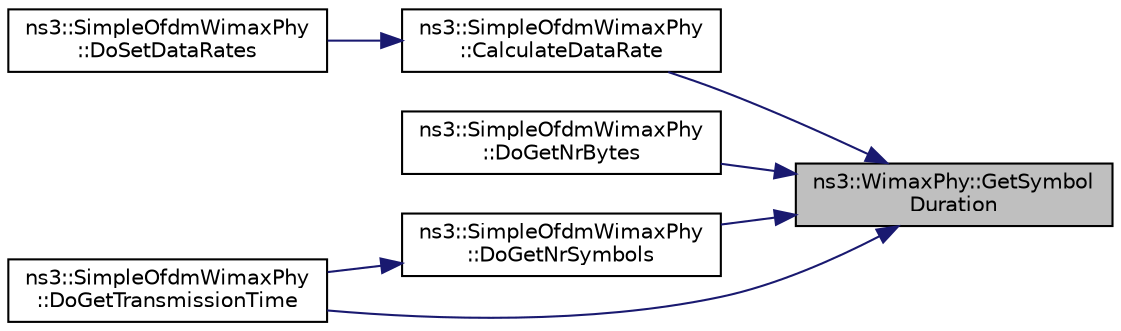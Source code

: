 digraph "ns3::WimaxPhy::GetSymbolDuration"
{
 // LATEX_PDF_SIZE
  edge [fontname="Helvetica",fontsize="10",labelfontname="Helvetica",labelfontsize="10"];
  node [fontname="Helvetica",fontsize="10",shape=record];
  rankdir="RL";
  Node1 [label="ns3::WimaxPhy::GetSymbol\lDuration",height=0.2,width=0.4,color="black", fillcolor="grey75", style="filled", fontcolor="black",tooltip="Get the OFDM symbol duration."];
  Node1 -> Node2 [dir="back",color="midnightblue",fontsize="10",style="solid",fontname="Helvetica"];
  Node2 [label="ns3::SimpleOfdmWimaxPhy\l::CalculateDataRate",height=0.2,width=0.4,color="black", fillcolor="white", style="filled",URL="$classns3_1_1_simple_ofdm_wimax_phy.html#a1f8bbd76211b6cdda9477a5af6029b4a",tooltip="Calculate data rate."];
  Node2 -> Node3 [dir="back",color="midnightblue",fontsize="10",style="solid",fontname="Helvetica"];
  Node3 [label="ns3::SimpleOfdmWimaxPhy\l::DoSetDataRates",height=0.2,width=0.4,color="black", fillcolor="white", style="filled",URL="$classns3_1_1_simple_ofdm_wimax_phy.html#ae036ca37d85b2ec3f63deb56fce726c7",tooltip="Set data rates."];
  Node1 -> Node4 [dir="back",color="midnightblue",fontsize="10",style="solid",fontname="Helvetica"];
  Node4 [label="ns3::SimpleOfdmWimaxPhy\l::DoGetNrBytes",height=0.2,width=0.4,color="black", fillcolor="white", style="filled",URL="$classns3_1_1_simple_ofdm_wimax_phy.html#a7f56e86a3265997f6b52fa29edf6532f",tooltip="Get number of bytes."];
  Node1 -> Node5 [dir="back",color="midnightblue",fontsize="10",style="solid",fontname="Helvetica"];
  Node5 [label="ns3::SimpleOfdmWimaxPhy\l::DoGetNrSymbols",height=0.2,width=0.4,color="black", fillcolor="white", style="filled",URL="$classns3_1_1_simple_ofdm_wimax_phy.html#a7ff0a19091265fb271db92241e321fa5",tooltip="Get number of symbols."];
  Node5 -> Node6 [dir="back",color="midnightblue",fontsize="10",style="solid",fontname="Helvetica"];
  Node6 [label="ns3::SimpleOfdmWimaxPhy\l::DoGetTransmissionTime",height=0.2,width=0.4,color="black", fillcolor="white", style="filled",URL="$classns3_1_1_simple_ofdm_wimax_phy.html#ae3c8be50bedcd1e7f308080e7bef2cb1",tooltip="Get transmission time."];
  Node1 -> Node6 [dir="back",color="midnightblue",fontsize="10",style="solid",fontname="Helvetica"];
}
